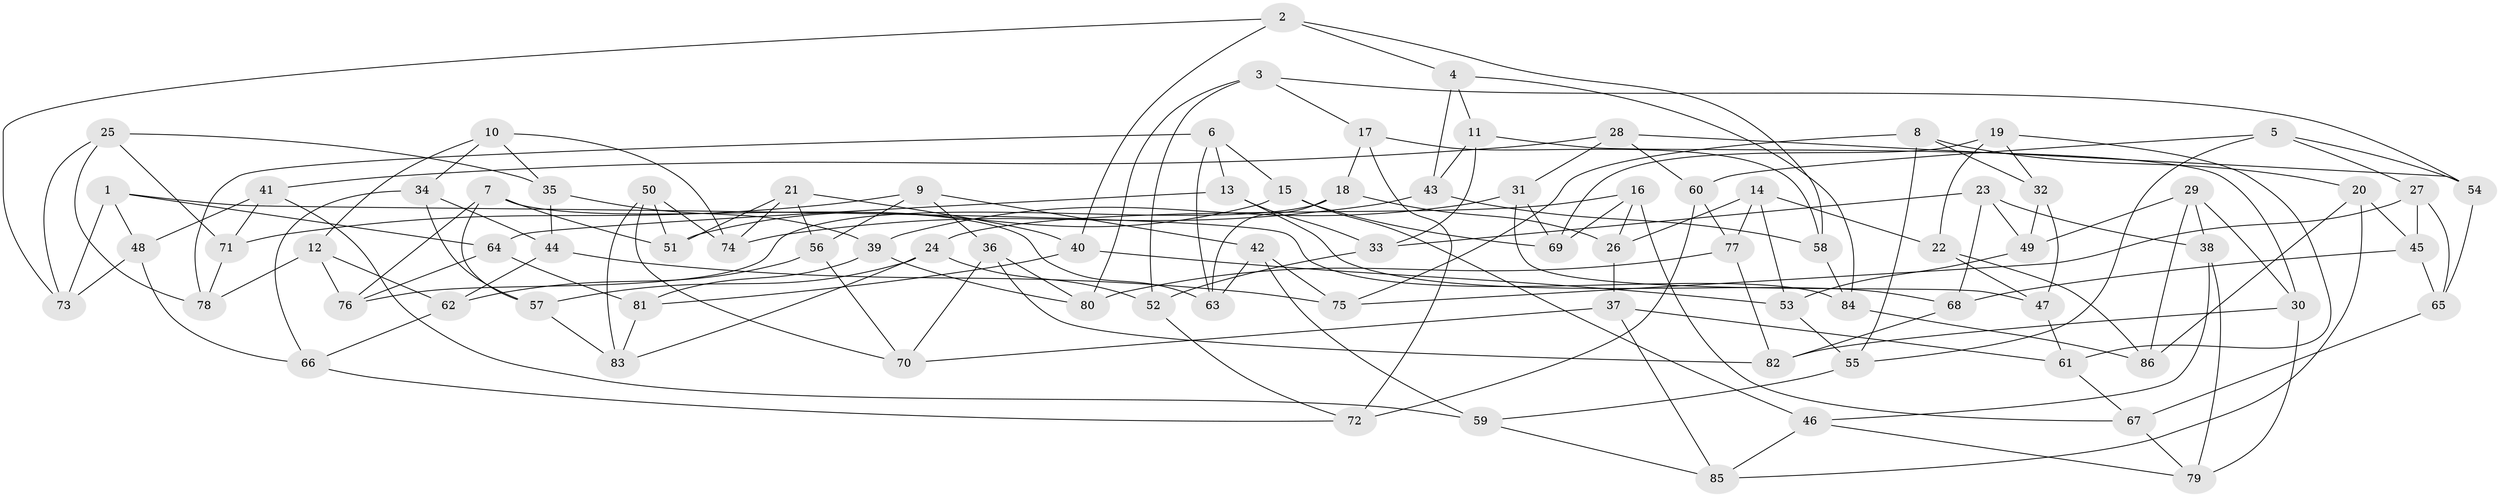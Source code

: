 // Generated by graph-tools (version 1.1) at 2025/16/03/09/25 04:16:38]
// undirected, 86 vertices, 172 edges
graph export_dot {
graph [start="1"]
  node [color=gray90,style=filled];
  1;
  2;
  3;
  4;
  5;
  6;
  7;
  8;
  9;
  10;
  11;
  12;
  13;
  14;
  15;
  16;
  17;
  18;
  19;
  20;
  21;
  22;
  23;
  24;
  25;
  26;
  27;
  28;
  29;
  30;
  31;
  32;
  33;
  34;
  35;
  36;
  37;
  38;
  39;
  40;
  41;
  42;
  43;
  44;
  45;
  46;
  47;
  48;
  49;
  50;
  51;
  52;
  53;
  54;
  55;
  56;
  57;
  58;
  59;
  60;
  61;
  62;
  63;
  64;
  65;
  66;
  67;
  68;
  69;
  70;
  71;
  72;
  73;
  74;
  75;
  76;
  77;
  78;
  79;
  80;
  81;
  82;
  83;
  84;
  85;
  86;
  1 -- 48;
  1 -- 84;
  1 -- 73;
  1 -- 64;
  2 -- 58;
  2 -- 73;
  2 -- 4;
  2 -- 40;
  3 -- 54;
  3 -- 52;
  3 -- 80;
  3 -- 17;
  4 -- 43;
  4 -- 11;
  4 -- 84;
  5 -- 27;
  5 -- 60;
  5 -- 55;
  5 -- 54;
  6 -- 13;
  6 -- 63;
  6 -- 15;
  6 -- 78;
  7 -- 76;
  7 -- 57;
  7 -- 63;
  7 -- 51;
  8 -- 32;
  8 -- 55;
  8 -- 75;
  8 -- 20;
  9 -- 56;
  9 -- 42;
  9 -- 36;
  9 -- 71;
  10 -- 12;
  10 -- 35;
  10 -- 74;
  10 -- 34;
  11 -- 43;
  11 -- 30;
  11 -- 33;
  12 -- 62;
  12 -- 76;
  12 -- 78;
  13 -- 33;
  13 -- 64;
  13 -- 68;
  14 -- 22;
  14 -- 77;
  14 -- 26;
  14 -- 53;
  15 -- 69;
  15 -- 51;
  15 -- 46;
  16 -- 69;
  16 -- 24;
  16 -- 67;
  16 -- 26;
  17 -- 58;
  17 -- 72;
  17 -- 18;
  18 -- 26;
  18 -- 76;
  18 -- 63;
  19 -- 32;
  19 -- 61;
  19 -- 22;
  19 -- 69;
  20 -- 86;
  20 -- 85;
  20 -- 45;
  21 -- 56;
  21 -- 74;
  21 -- 51;
  21 -- 40;
  22 -- 86;
  22 -- 47;
  23 -- 49;
  23 -- 38;
  23 -- 68;
  23 -- 33;
  24 -- 57;
  24 -- 52;
  24 -- 83;
  25 -- 78;
  25 -- 71;
  25 -- 35;
  25 -- 73;
  26 -- 37;
  27 -- 45;
  27 -- 65;
  27 -- 75;
  28 -- 41;
  28 -- 60;
  28 -- 54;
  28 -- 31;
  29 -- 49;
  29 -- 30;
  29 -- 86;
  29 -- 38;
  30 -- 82;
  30 -- 79;
  31 -- 47;
  31 -- 69;
  31 -- 39;
  32 -- 49;
  32 -- 47;
  33 -- 52;
  34 -- 57;
  34 -- 66;
  34 -- 44;
  35 -- 44;
  35 -- 39;
  36 -- 80;
  36 -- 82;
  36 -- 70;
  37 -- 70;
  37 -- 85;
  37 -- 61;
  38 -- 79;
  38 -- 46;
  39 -- 80;
  39 -- 81;
  40 -- 53;
  40 -- 81;
  41 -- 48;
  41 -- 71;
  41 -- 59;
  42 -- 75;
  42 -- 59;
  42 -- 63;
  43 -- 58;
  43 -- 74;
  44 -- 75;
  44 -- 62;
  45 -- 65;
  45 -- 68;
  46 -- 85;
  46 -- 79;
  47 -- 61;
  48 -- 73;
  48 -- 66;
  49 -- 53;
  50 -- 51;
  50 -- 74;
  50 -- 83;
  50 -- 70;
  52 -- 72;
  53 -- 55;
  54 -- 65;
  55 -- 59;
  56 -- 70;
  56 -- 62;
  57 -- 83;
  58 -- 84;
  59 -- 85;
  60 -- 72;
  60 -- 77;
  61 -- 67;
  62 -- 66;
  64 -- 81;
  64 -- 76;
  65 -- 67;
  66 -- 72;
  67 -- 79;
  68 -- 82;
  71 -- 78;
  77 -- 82;
  77 -- 80;
  81 -- 83;
  84 -- 86;
}
